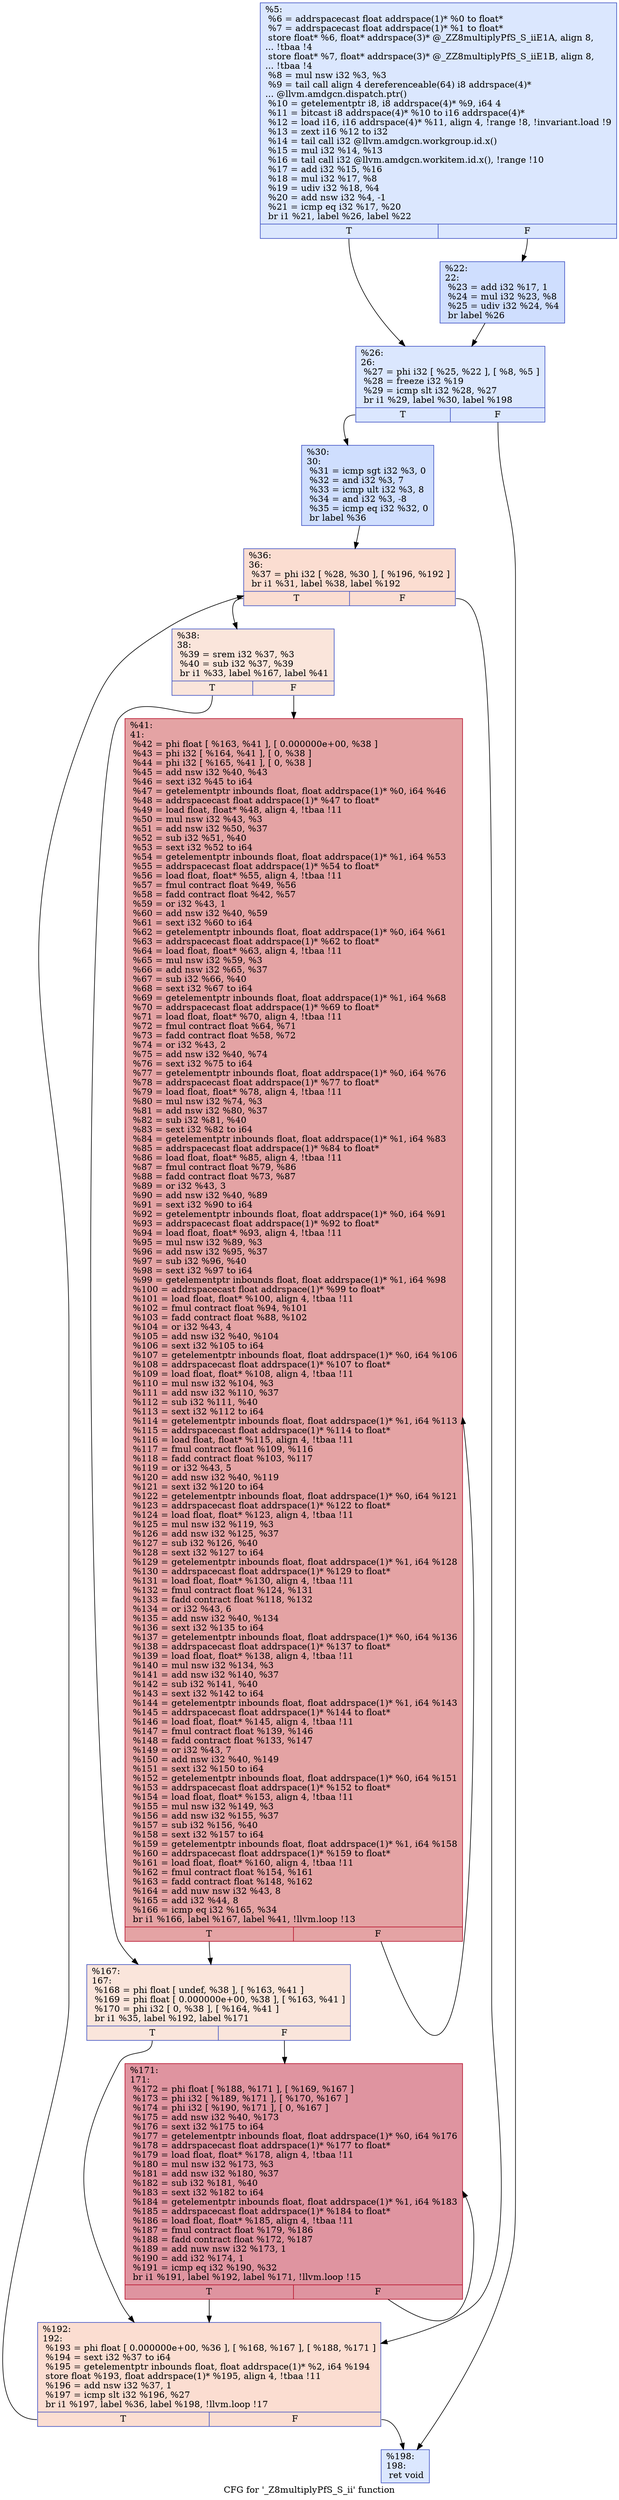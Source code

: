 digraph "CFG for '_Z8multiplyPfS_S_ii' function" {
	label="CFG for '_Z8multiplyPfS_S_ii' function";

	Node0x61b3580 [shape=record,color="#3d50c3ff", style=filled, fillcolor="#aec9fc70",label="{%5:\l  %6 = addrspacecast float addrspace(1)* %0 to float*\l  %7 = addrspacecast float addrspace(1)* %1 to float*\l  store float* %6, float* addrspace(3)* @_ZZ8multiplyPfS_S_iiE1A, align 8,\l... !tbaa !4\l  store float* %7, float* addrspace(3)* @_ZZ8multiplyPfS_S_iiE1B, align 8,\l... !tbaa !4\l  %8 = mul nsw i32 %3, %3\l  %9 = tail call align 4 dereferenceable(64) i8 addrspace(4)*\l... @llvm.amdgcn.dispatch.ptr()\l  %10 = getelementptr i8, i8 addrspace(4)* %9, i64 4\l  %11 = bitcast i8 addrspace(4)* %10 to i16 addrspace(4)*\l  %12 = load i16, i16 addrspace(4)* %11, align 4, !range !8, !invariant.load !9\l  %13 = zext i16 %12 to i32\l  %14 = tail call i32 @llvm.amdgcn.workgroup.id.x()\l  %15 = mul i32 %14, %13\l  %16 = tail call i32 @llvm.amdgcn.workitem.id.x(), !range !10\l  %17 = add i32 %15, %16\l  %18 = mul i32 %17, %8\l  %19 = udiv i32 %18, %4\l  %20 = add nsw i32 %4, -1\l  %21 = icmp eq i32 %17, %20\l  br i1 %21, label %26, label %22\l|{<s0>T|<s1>F}}"];
	Node0x61b3580:s0 -> Node0x61b6050;
	Node0x61b3580:s1 -> Node0x61b60e0;
	Node0x61b60e0 [shape=record,color="#3d50c3ff", style=filled, fillcolor="#93b5fe70",label="{%22:\l22:                                               \l  %23 = add i32 %17, 1\l  %24 = mul i32 %23, %8\l  %25 = udiv i32 %24, %4\l  br label %26\l}"];
	Node0x61b60e0 -> Node0x61b6050;
	Node0x61b6050 [shape=record,color="#3d50c3ff", style=filled, fillcolor="#aec9fc70",label="{%26:\l26:                                               \l  %27 = phi i32 [ %25, %22 ], [ %8, %5 ]\l  %28 = freeze i32 %19\l  %29 = icmp slt i32 %28, %27\l  br i1 %29, label %30, label %198\l|{<s0>T|<s1>F}}"];
	Node0x61b6050:s0 -> Node0x61b6620;
	Node0x61b6050:s1 -> Node0x61b6670;
	Node0x61b6620 [shape=record,color="#3d50c3ff", style=filled, fillcolor="#93b5fe70",label="{%30:\l30:                                               \l  %31 = icmp sgt i32 %3, 0\l  %32 = and i32 %3, 7\l  %33 = icmp ult i32 %3, 8\l  %34 = and i32 %3, -8\l  %35 = icmp eq i32 %32, 0\l  br label %36\l}"];
	Node0x61b6620 -> Node0x61b6c20;
	Node0x61b6c20 [shape=record,color="#3d50c3ff", style=filled, fillcolor="#f7b39670",label="{%36:\l36:                                               \l  %37 = phi i32 [ %28, %30 ], [ %196, %192 ]\l  br i1 %31, label %38, label %192\l|{<s0>T|<s1>F}}"];
	Node0x61b6c20:s0 -> Node0x61b6e50;
	Node0x61b6c20:s1 -> Node0x61b6d10;
	Node0x61b6e50 [shape=record,color="#3d50c3ff", style=filled, fillcolor="#f4c5ad70",label="{%38:\l38:                                               \l  %39 = srem i32 %37, %3\l  %40 = sub i32 %37, %39\l  br i1 %33, label %167, label %41\l|{<s0>T|<s1>F}}"];
	Node0x61b6e50:s0 -> Node0x61b70b0;
	Node0x61b6e50:s1 -> Node0x61b7100;
	Node0x61b7100 [shape=record,color="#b70d28ff", style=filled, fillcolor="#c32e3170",label="{%41:\l41:                                               \l  %42 = phi float [ %163, %41 ], [ 0.000000e+00, %38 ]\l  %43 = phi i32 [ %164, %41 ], [ 0, %38 ]\l  %44 = phi i32 [ %165, %41 ], [ 0, %38 ]\l  %45 = add nsw i32 %40, %43\l  %46 = sext i32 %45 to i64\l  %47 = getelementptr inbounds float, float addrspace(1)* %0, i64 %46\l  %48 = addrspacecast float addrspace(1)* %47 to float*\l  %49 = load float, float* %48, align 4, !tbaa !11\l  %50 = mul nsw i32 %43, %3\l  %51 = add nsw i32 %50, %37\l  %52 = sub i32 %51, %40\l  %53 = sext i32 %52 to i64\l  %54 = getelementptr inbounds float, float addrspace(1)* %1, i64 %53\l  %55 = addrspacecast float addrspace(1)* %54 to float*\l  %56 = load float, float* %55, align 4, !tbaa !11\l  %57 = fmul contract float %49, %56\l  %58 = fadd contract float %42, %57\l  %59 = or i32 %43, 1\l  %60 = add nsw i32 %40, %59\l  %61 = sext i32 %60 to i64\l  %62 = getelementptr inbounds float, float addrspace(1)* %0, i64 %61\l  %63 = addrspacecast float addrspace(1)* %62 to float*\l  %64 = load float, float* %63, align 4, !tbaa !11\l  %65 = mul nsw i32 %59, %3\l  %66 = add nsw i32 %65, %37\l  %67 = sub i32 %66, %40\l  %68 = sext i32 %67 to i64\l  %69 = getelementptr inbounds float, float addrspace(1)* %1, i64 %68\l  %70 = addrspacecast float addrspace(1)* %69 to float*\l  %71 = load float, float* %70, align 4, !tbaa !11\l  %72 = fmul contract float %64, %71\l  %73 = fadd contract float %58, %72\l  %74 = or i32 %43, 2\l  %75 = add nsw i32 %40, %74\l  %76 = sext i32 %75 to i64\l  %77 = getelementptr inbounds float, float addrspace(1)* %0, i64 %76\l  %78 = addrspacecast float addrspace(1)* %77 to float*\l  %79 = load float, float* %78, align 4, !tbaa !11\l  %80 = mul nsw i32 %74, %3\l  %81 = add nsw i32 %80, %37\l  %82 = sub i32 %81, %40\l  %83 = sext i32 %82 to i64\l  %84 = getelementptr inbounds float, float addrspace(1)* %1, i64 %83\l  %85 = addrspacecast float addrspace(1)* %84 to float*\l  %86 = load float, float* %85, align 4, !tbaa !11\l  %87 = fmul contract float %79, %86\l  %88 = fadd contract float %73, %87\l  %89 = or i32 %43, 3\l  %90 = add nsw i32 %40, %89\l  %91 = sext i32 %90 to i64\l  %92 = getelementptr inbounds float, float addrspace(1)* %0, i64 %91\l  %93 = addrspacecast float addrspace(1)* %92 to float*\l  %94 = load float, float* %93, align 4, !tbaa !11\l  %95 = mul nsw i32 %89, %3\l  %96 = add nsw i32 %95, %37\l  %97 = sub i32 %96, %40\l  %98 = sext i32 %97 to i64\l  %99 = getelementptr inbounds float, float addrspace(1)* %1, i64 %98\l  %100 = addrspacecast float addrspace(1)* %99 to float*\l  %101 = load float, float* %100, align 4, !tbaa !11\l  %102 = fmul contract float %94, %101\l  %103 = fadd contract float %88, %102\l  %104 = or i32 %43, 4\l  %105 = add nsw i32 %40, %104\l  %106 = sext i32 %105 to i64\l  %107 = getelementptr inbounds float, float addrspace(1)* %0, i64 %106\l  %108 = addrspacecast float addrspace(1)* %107 to float*\l  %109 = load float, float* %108, align 4, !tbaa !11\l  %110 = mul nsw i32 %104, %3\l  %111 = add nsw i32 %110, %37\l  %112 = sub i32 %111, %40\l  %113 = sext i32 %112 to i64\l  %114 = getelementptr inbounds float, float addrspace(1)* %1, i64 %113\l  %115 = addrspacecast float addrspace(1)* %114 to float*\l  %116 = load float, float* %115, align 4, !tbaa !11\l  %117 = fmul contract float %109, %116\l  %118 = fadd contract float %103, %117\l  %119 = or i32 %43, 5\l  %120 = add nsw i32 %40, %119\l  %121 = sext i32 %120 to i64\l  %122 = getelementptr inbounds float, float addrspace(1)* %0, i64 %121\l  %123 = addrspacecast float addrspace(1)* %122 to float*\l  %124 = load float, float* %123, align 4, !tbaa !11\l  %125 = mul nsw i32 %119, %3\l  %126 = add nsw i32 %125, %37\l  %127 = sub i32 %126, %40\l  %128 = sext i32 %127 to i64\l  %129 = getelementptr inbounds float, float addrspace(1)* %1, i64 %128\l  %130 = addrspacecast float addrspace(1)* %129 to float*\l  %131 = load float, float* %130, align 4, !tbaa !11\l  %132 = fmul contract float %124, %131\l  %133 = fadd contract float %118, %132\l  %134 = or i32 %43, 6\l  %135 = add nsw i32 %40, %134\l  %136 = sext i32 %135 to i64\l  %137 = getelementptr inbounds float, float addrspace(1)* %0, i64 %136\l  %138 = addrspacecast float addrspace(1)* %137 to float*\l  %139 = load float, float* %138, align 4, !tbaa !11\l  %140 = mul nsw i32 %134, %3\l  %141 = add nsw i32 %140, %37\l  %142 = sub i32 %141, %40\l  %143 = sext i32 %142 to i64\l  %144 = getelementptr inbounds float, float addrspace(1)* %1, i64 %143\l  %145 = addrspacecast float addrspace(1)* %144 to float*\l  %146 = load float, float* %145, align 4, !tbaa !11\l  %147 = fmul contract float %139, %146\l  %148 = fadd contract float %133, %147\l  %149 = or i32 %43, 7\l  %150 = add nsw i32 %40, %149\l  %151 = sext i32 %150 to i64\l  %152 = getelementptr inbounds float, float addrspace(1)* %0, i64 %151\l  %153 = addrspacecast float addrspace(1)* %152 to float*\l  %154 = load float, float* %153, align 4, !tbaa !11\l  %155 = mul nsw i32 %149, %3\l  %156 = add nsw i32 %155, %37\l  %157 = sub i32 %156, %40\l  %158 = sext i32 %157 to i64\l  %159 = getelementptr inbounds float, float addrspace(1)* %1, i64 %158\l  %160 = addrspacecast float addrspace(1)* %159 to float*\l  %161 = load float, float* %160, align 4, !tbaa !11\l  %162 = fmul contract float %154, %161\l  %163 = fadd contract float %148, %162\l  %164 = add nuw nsw i32 %43, 8\l  %165 = add i32 %44, 8\l  %166 = icmp eq i32 %165, %34\l  br i1 %166, label %167, label %41, !llvm.loop !13\l|{<s0>T|<s1>F}}"];
	Node0x61b7100:s0 -> Node0x61b70b0;
	Node0x61b7100:s1 -> Node0x61b7100;
	Node0x61b70b0 [shape=record,color="#3d50c3ff", style=filled, fillcolor="#f4c5ad70",label="{%167:\l167:                                              \l  %168 = phi float [ undef, %38 ], [ %163, %41 ]\l  %169 = phi float [ 0.000000e+00, %38 ], [ %163, %41 ]\l  %170 = phi i32 [ 0, %38 ], [ %164, %41 ]\l  br i1 %35, label %192, label %171\l|{<s0>T|<s1>F}}"];
	Node0x61b70b0:s0 -> Node0x61b6d10;
	Node0x61b70b0:s1 -> Node0x61bd120;
	Node0x61bd120 [shape=record,color="#b70d28ff", style=filled, fillcolor="#b70d2870",label="{%171:\l171:                                              \l  %172 = phi float [ %188, %171 ], [ %169, %167 ]\l  %173 = phi i32 [ %189, %171 ], [ %170, %167 ]\l  %174 = phi i32 [ %190, %171 ], [ 0, %167 ]\l  %175 = add nsw i32 %40, %173\l  %176 = sext i32 %175 to i64\l  %177 = getelementptr inbounds float, float addrspace(1)* %0, i64 %176\l  %178 = addrspacecast float addrspace(1)* %177 to float*\l  %179 = load float, float* %178, align 4, !tbaa !11\l  %180 = mul nsw i32 %173, %3\l  %181 = add nsw i32 %180, %37\l  %182 = sub i32 %181, %40\l  %183 = sext i32 %182 to i64\l  %184 = getelementptr inbounds float, float addrspace(1)* %1, i64 %183\l  %185 = addrspacecast float addrspace(1)* %184 to float*\l  %186 = load float, float* %185, align 4, !tbaa !11\l  %187 = fmul contract float %179, %186\l  %188 = fadd contract float %172, %187\l  %189 = add nuw nsw i32 %173, 1\l  %190 = add i32 %174, 1\l  %191 = icmp eq i32 %190, %32\l  br i1 %191, label %192, label %171, !llvm.loop !15\l|{<s0>T|<s1>F}}"];
	Node0x61bd120:s0 -> Node0x61b6d10;
	Node0x61bd120:s1 -> Node0x61bd120;
	Node0x61b6d10 [shape=record,color="#3d50c3ff", style=filled, fillcolor="#f7b39670",label="{%192:\l192:                                              \l  %193 = phi float [ 0.000000e+00, %36 ], [ %168, %167 ], [ %188, %171 ]\l  %194 = sext i32 %37 to i64\l  %195 = getelementptr inbounds float, float addrspace(1)* %2, i64 %194\l  store float %193, float addrspace(1)* %195, align 4, !tbaa !11\l  %196 = add nsw i32 %37, 1\l  %197 = icmp slt i32 %196, %27\l  br i1 %197, label %36, label %198, !llvm.loop !17\l|{<s0>T|<s1>F}}"];
	Node0x61b6d10:s0 -> Node0x61b6c20;
	Node0x61b6d10:s1 -> Node0x61b6670;
	Node0x61b6670 [shape=record,color="#3d50c3ff", style=filled, fillcolor="#aec9fc70",label="{%198:\l198:                                              \l  ret void\l}"];
}
